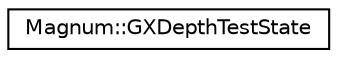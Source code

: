 digraph "圖形化之類別階層"
{
  edge [fontname="Helvetica",fontsize="10",labelfontname="Helvetica",labelfontsize="10"];
  node [fontname="Helvetica",fontsize="10",shape=record];
  rankdir="LR";
  Node1 [label="Magnum::GXDepthTestState",height=0.2,width=0.4,color="black", fillcolor="white", style="filled",URL="$class_magnum_1_1_g_x_depth_test_state.html"];
}
